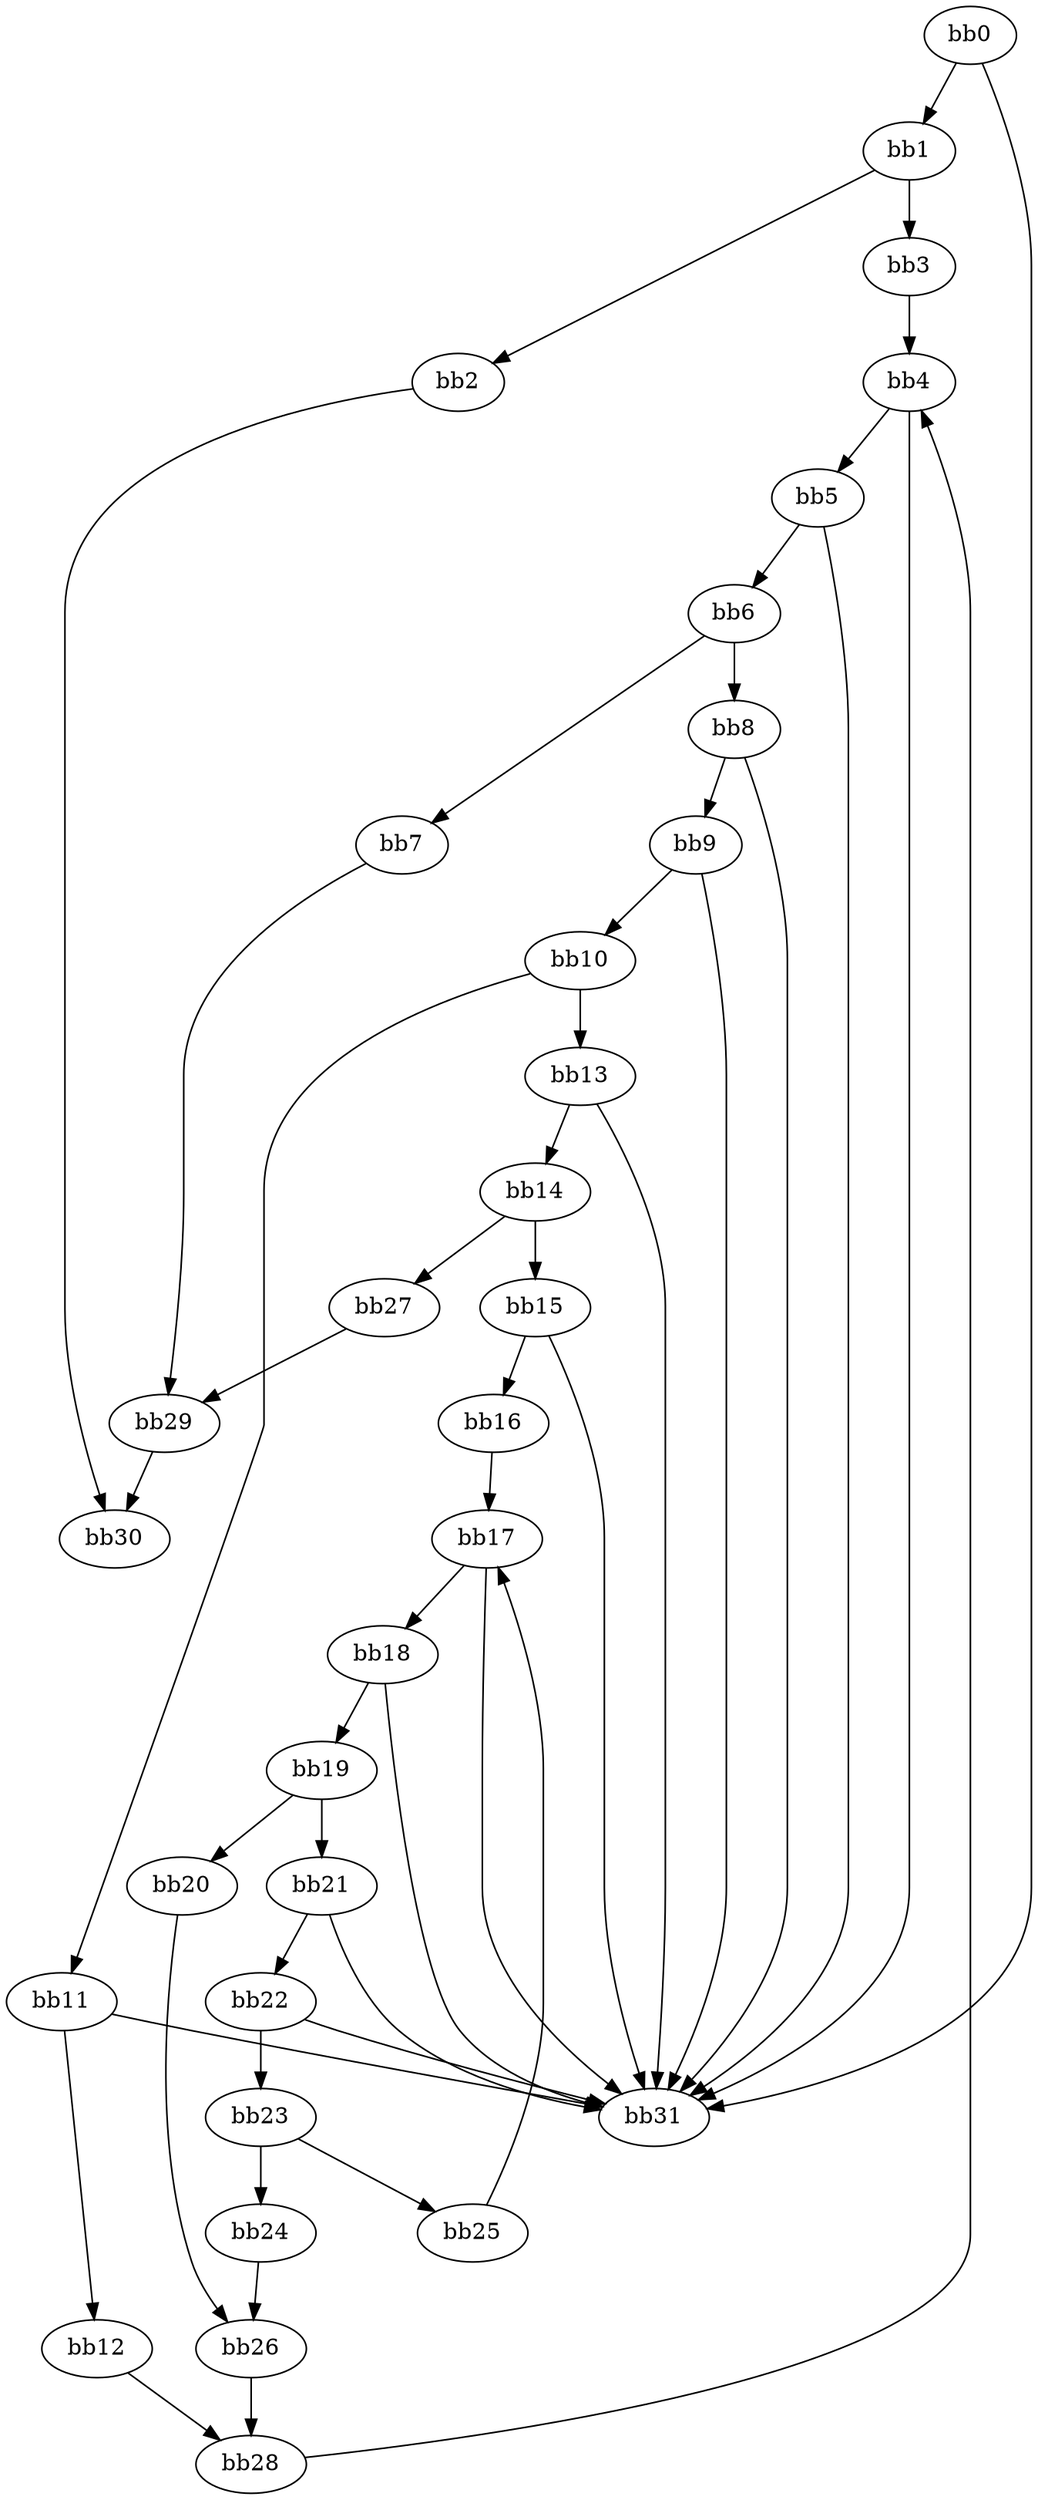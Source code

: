 digraph {
    0 [ label = "bb0\l" ]
    1 [ label = "bb1\l" ]
    2 [ label = "bb2\l" ]
    3 [ label = "bb3\l" ]
    4 [ label = "bb4\l" ]
    5 [ label = "bb5\l" ]
    6 [ label = "bb6\l" ]
    7 [ label = "bb7\l" ]
    8 [ label = "bb8\l" ]
    9 [ label = "bb9\l" ]
    10 [ label = "bb10\l" ]
    11 [ label = "bb11\l" ]
    12 [ label = "bb12\l" ]
    13 [ label = "bb13\l" ]
    14 [ label = "bb14\l" ]
    15 [ label = "bb15\l" ]
    16 [ label = "bb16\l" ]
    17 [ label = "bb17\l" ]
    18 [ label = "bb18\l" ]
    19 [ label = "bb19\l" ]
    20 [ label = "bb20\l" ]
    21 [ label = "bb21\l" ]
    22 [ label = "bb22\l" ]
    23 [ label = "bb23\l" ]
    24 [ label = "bb24\l" ]
    25 [ label = "bb25\l" ]
    26 [ label = "bb26\l" ]
    27 [ label = "bb27\l" ]
    28 [ label = "bb28\l" ]
    29 [ label = "bb29\l" ]
    30 [ label = "bb30\l" ]
    31 [ label = "bb31\l" ]
    0 -> 1 [ ]
    0 -> 31 [ ]
    1 -> 2 [ ]
    1 -> 3 [ ]
    2 -> 30 [ ]
    3 -> 4 [ ]
    4 -> 5 [ ]
    4 -> 31 [ ]
    5 -> 6 [ ]
    5 -> 31 [ ]
    6 -> 7 [ ]
    6 -> 8 [ ]
    7 -> 29 [ ]
    8 -> 9 [ ]
    8 -> 31 [ ]
    9 -> 10 [ ]
    9 -> 31 [ ]
    10 -> 11 [ ]
    10 -> 13 [ ]
    11 -> 12 [ ]
    11 -> 31 [ ]
    12 -> 28 [ ]
    13 -> 14 [ ]
    13 -> 31 [ ]
    14 -> 15 [ ]
    14 -> 27 [ ]
    15 -> 16 [ ]
    15 -> 31 [ ]
    16 -> 17 [ ]
    17 -> 18 [ ]
    17 -> 31 [ ]
    18 -> 19 [ ]
    18 -> 31 [ ]
    19 -> 20 [ ]
    19 -> 21 [ ]
    20 -> 26 [ ]
    21 -> 22 [ ]
    21 -> 31 [ ]
    22 -> 23 [ ]
    22 -> 31 [ ]
    23 -> 24 [ ]
    23 -> 25 [ ]
    24 -> 26 [ ]
    25 -> 17 [ ]
    26 -> 28 [ ]
    27 -> 29 [ ]
    28 -> 4 [ ]
    29 -> 30 [ ]
}

